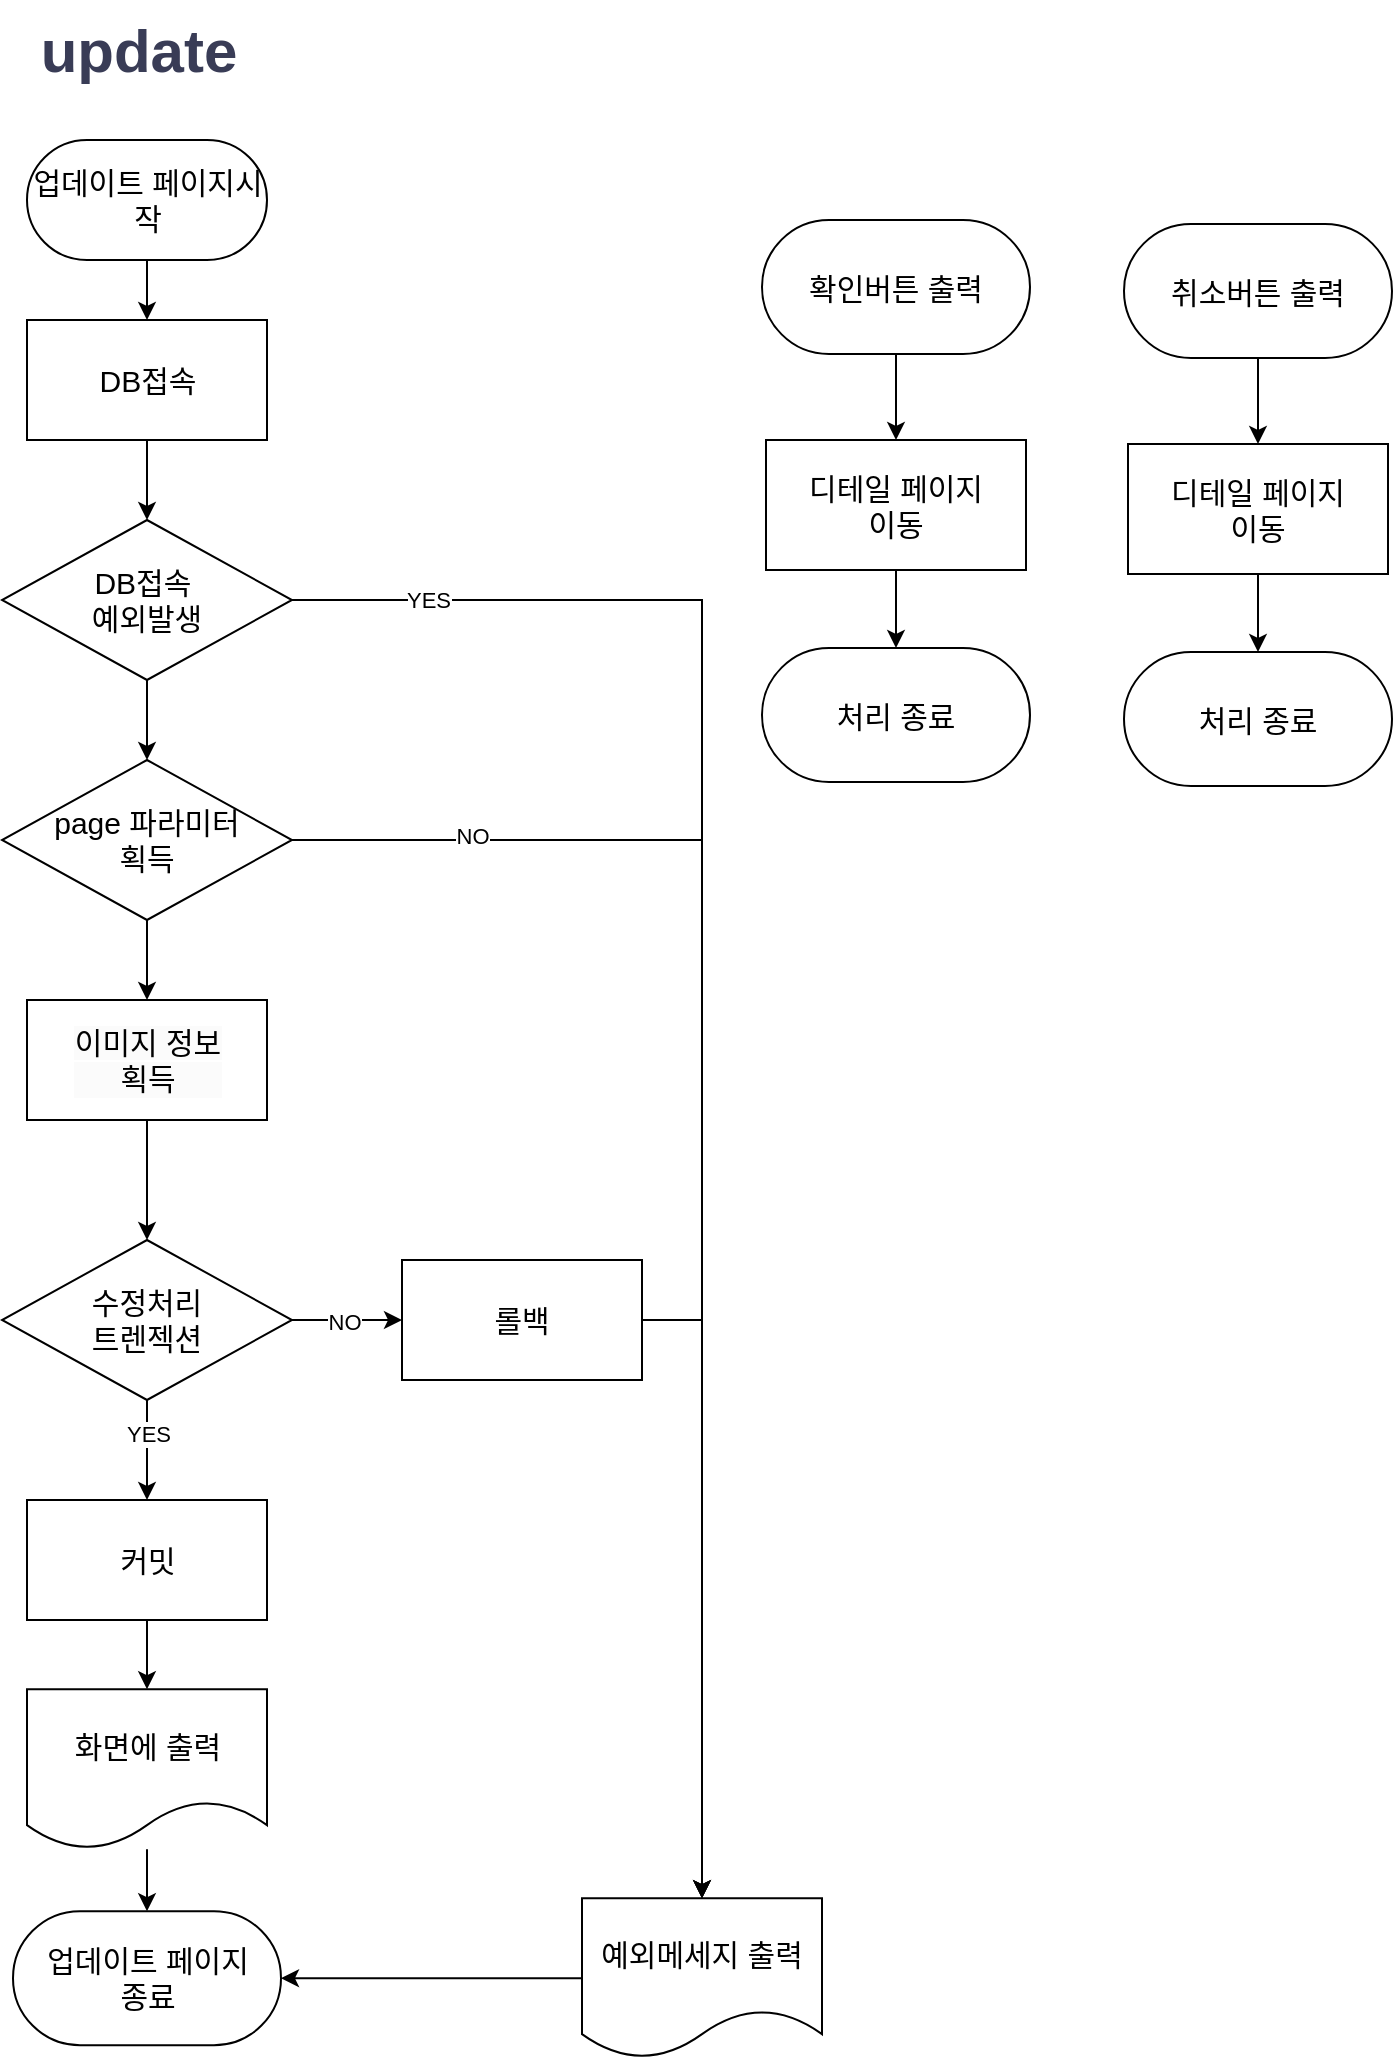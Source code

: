<mxfile version="24.2.5" type="device">
  <diagram id="7LknmR1CZk3xwWH3k-iy" name="update">
    <mxGraphModel dx="2745" dy="1477" grid="1" gridSize="10" guides="1" tooltips="1" connect="1" arrows="1" fold="1" page="1" pageScale="1" pageWidth="827" pageHeight="1169" math="0" shadow="0">
      <root>
        <mxCell id="0" />
        <mxCell id="1" parent="0" />
        <mxCell id="wWNvsDkIQnpcS4V695EI-1" value="update" style="text;html=1;align=center;verticalAlign=middle;resizable=0;points=[];autosize=1;strokeColor=none;fillColor=none;fontColor=#393C56;fontSize=30;fontStyle=1" parent="1" vertex="1">
          <mxGeometry x="118" y="10" width="120" height="50" as="geometry" />
        </mxCell>
        <mxCell id="wWNvsDkIQnpcS4V695EI-2" value="" style="edgeStyle=orthogonalEdgeStyle;rounded=0;orthogonalLoop=1;jettySize=auto;html=1;fontSize=15;entryX=0.5;entryY=0;entryDx=0;entryDy=0;" parent="1" source="wWNvsDkIQnpcS4V695EI-3" target="wWNvsDkIQnpcS4V695EI-4" edge="1">
          <mxGeometry relative="1" as="geometry" />
        </mxCell>
        <mxCell id="wWNvsDkIQnpcS4V695EI-3" value="업데이트 페이지시작" style="rounded=1;whiteSpace=wrap;html=1;arcSize=50;fontSize=15;" parent="1" vertex="1">
          <mxGeometry x="122.5" y="80" width="120" height="60" as="geometry" />
        </mxCell>
        <mxCell id="wWNvsDkIQnpcS4V695EI-94" value="" style="edgeStyle=orthogonalEdgeStyle;rounded=0;orthogonalLoop=1;jettySize=auto;html=1;" parent="1" source="wWNvsDkIQnpcS4V695EI-4" target="wWNvsDkIQnpcS4V695EI-7" edge="1">
          <mxGeometry relative="1" as="geometry" />
        </mxCell>
        <mxCell id="wWNvsDkIQnpcS4V695EI-4" value="DB접속" style="rounded=0;whiteSpace=wrap;html=1;fontSize=15;" parent="1" vertex="1">
          <mxGeometry x="122.5" y="170" width="120" height="60" as="geometry" />
        </mxCell>
        <mxCell id="wWNvsDkIQnpcS4V695EI-6" value="" style="edgeStyle=orthogonalEdgeStyle;rounded=0;orthogonalLoop=1;jettySize=auto;html=1;fontSize=15;" parent="1" source="wWNvsDkIQnpcS4V695EI-7" target="wWNvsDkIQnpcS4V695EI-11" edge="1">
          <mxGeometry relative="1" as="geometry" />
        </mxCell>
        <mxCell id="wWNvsDkIQnpcS4V695EI-28" value="YES" style="edgeLabel;html=1;align=center;verticalAlign=middle;resizable=0;points=[];" parent="wWNvsDkIQnpcS4V695EI-6" vertex="1" connectable="0">
          <mxGeometry x="-0.876" y="3" relative="1" as="geometry">
            <mxPoint x="15" y="3" as="offset" />
          </mxGeometry>
        </mxCell>
        <mxCell id="wWNvsDkIQnpcS4V695EI-101" value="" style="edgeStyle=orthogonalEdgeStyle;rounded=0;orthogonalLoop=1;jettySize=auto;html=1;" parent="1" source="wWNvsDkIQnpcS4V695EI-7" target="wWNvsDkIQnpcS4V695EI-97" edge="1">
          <mxGeometry relative="1" as="geometry" />
        </mxCell>
        <mxCell id="wWNvsDkIQnpcS4V695EI-7" value="DB접속&amp;nbsp;&lt;div&gt;예외발생&lt;/div&gt;" style="rhombus;whiteSpace=wrap;html=1;fontSize=15;" parent="1" vertex="1">
          <mxGeometry x="110" y="270" width="145" height="80" as="geometry" />
        </mxCell>
        <mxCell id="wWNvsDkIQnpcS4V695EI-112" value="" style="edgeStyle=orthogonalEdgeStyle;rounded=0;orthogonalLoop=1;jettySize=auto;html=1;" parent="1" source="wWNvsDkIQnpcS4V695EI-11" target="wWNvsDkIQnpcS4V695EI-18" edge="1">
          <mxGeometry relative="1" as="geometry" />
        </mxCell>
        <mxCell id="wWNvsDkIQnpcS4V695EI-11" value="예외메세지 출력" style="shape=document;whiteSpace=wrap;html=1;boundedLbl=1;fontSize=15;" parent="1" vertex="1">
          <mxGeometry x="400" y="959.09" width="120" height="80" as="geometry" />
        </mxCell>
        <mxCell id="wWNvsDkIQnpcS4V695EI-15" value="" style="edgeStyle=orthogonalEdgeStyle;rounded=0;orthogonalLoop=1;jettySize=auto;html=1;fontSize=15;" parent="1" source="wWNvsDkIQnpcS4V695EI-16" target="wWNvsDkIQnpcS4V695EI-18" edge="1">
          <mxGeometry relative="1" as="geometry" />
        </mxCell>
        <mxCell id="wWNvsDkIQnpcS4V695EI-16" value="화면에 출력" style="shape=document;whiteSpace=wrap;html=1;boundedLbl=1;fontSize=15;" parent="1" vertex="1">
          <mxGeometry x="122.5" y="854.59" width="120" height="80" as="geometry" />
        </mxCell>
        <mxCell id="wWNvsDkIQnpcS4V695EI-18" value="업데이트 페이지&lt;div style=&quot;font-size: 15px;&quot;&gt;종료&lt;/div&gt;" style="rounded=1;whiteSpace=wrap;html=1;arcSize=50;fontSize=15;fontFamily=Helvetica;horizontal=1;" parent="1" vertex="1">
          <mxGeometry x="115.5" y="965.59" width="134" height="67" as="geometry" />
        </mxCell>
        <mxCell id="wWNvsDkIQnpcS4V695EI-60" value="" style="edgeStyle=orthogonalEdgeStyle;rounded=0;orthogonalLoop=1;jettySize=auto;html=1;exitX=1;exitY=0.5;exitDx=0;exitDy=0;" parent="1" source="wWNvsDkIQnpcS4V695EI-50" edge="1">
          <mxGeometry relative="1" as="geometry">
            <mxPoint x="310" y="670" as="targetPoint" />
          </mxGeometry>
        </mxCell>
        <mxCell id="wWNvsDkIQnpcS4V695EI-61" value="NO" style="edgeLabel;html=1;align=center;verticalAlign=middle;resizable=0;points=[];" parent="wWNvsDkIQnpcS4V695EI-60" vertex="1" connectable="0">
          <mxGeometry x="-0.055" y="-1" relative="1" as="geometry">
            <mxPoint as="offset" />
          </mxGeometry>
        </mxCell>
        <mxCell id="BM9M9B0WIOoJNoCdmufv-13" value="" style="edgeStyle=orthogonalEdgeStyle;rounded=0;orthogonalLoop=1;jettySize=auto;html=1;" edge="1" parent="1" source="wWNvsDkIQnpcS4V695EI-50" target="BM9M9B0WIOoJNoCdmufv-11">
          <mxGeometry relative="1" as="geometry" />
        </mxCell>
        <mxCell id="BM9M9B0WIOoJNoCdmufv-14" value="YES" style="edgeLabel;html=1;align=center;verticalAlign=middle;resizable=0;points=[];" vertex="1" connectable="0" parent="BM9M9B0WIOoJNoCdmufv-13">
          <mxGeometry x="-0.337" relative="1" as="geometry">
            <mxPoint as="offset" />
          </mxGeometry>
        </mxCell>
        <mxCell id="wWNvsDkIQnpcS4V695EI-50" value="수정처리&lt;div&gt;트렌젝션&lt;/div&gt;" style="rhombus;whiteSpace=wrap;html=1;fontSize=15;" parent="1" vertex="1">
          <mxGeometry x="110" y="630" width="145" height="80" as="geometry" />
        </mxCell>
        <mxCell id="wWNvsDkIQnpcS4V695EI-67" value="" style="edgeStyle=orthogonalEdgeStyle;rounded=0;orthogonalLoop=1;jettySize=auto;html=1;fontColor=#393C56;" parent="1" source="wWNvsDkIQnpcS4V695EI-68" target="wWNvsDkIQnpcS4V695EI-70" edge="1">
          <mxGeometry relative="1" as="geometry" />
        </mxCell>
        <mxCell id="wWNvsDkIQnpcS4V695EI-68" value="확인버튼 출력" style="rounded=1;whiteSpace=wrap;html=1;arcSize=50;fontSize=15;fontFamily=Helvetica;horizontal=1;" parent="1" vertex="1">
          <mxGeometry x="490" y="120" width="134" height="67" as="geometry" />
        </mxCell>
        <mxCell id="wWNvsDkIQnpcS4V695EI-69" value="" style="edgeStyle=orthogonalEdgeStyle;rounded=0;orthogonalLoop=1;jettySize=auto;html=1;fontColor=#393C56;" parent="1" source="wWNvsDkIQnpcS4V695EI-70" target="wWNvsDkIQnpcS4V695EI-71" edge="1">
          <mxGeometry relative="1" as="geometry" />
        </mxCell>
        <mxCell id="wWNvsDkIQnpcS4V695EI-70" value="디테일 페이지&lt;div&gt;이동&lt;/div&gt;" style="rounded=0;whiteSpace=wrap;html=1;fontSize=15;" parent="1" vertex="1">
          <mxGeometry x="492" y="230" width="130" height="65" as="geometry" />
        </mxCell>
        <mxCell id="wWNvsDkIQnpcS4V695EI-71" value="&lt;span style=&quot;background-color: initial;&quot;&gt;처리 종료&lt;/span&gt;" style="rounded=1;whiteSpace=wrap;html=1;arcSize=50;fontSize=15;fontFamily=Helvetica;horizontal=1;" parent="1" vertex="1">
          <mxGeometry x="490" y="334" width="134" height="67" as="geometry" />
        </mxCell>
        <mxCell id="wWNvsDkIQnpcS4V695EI-72" value="" style="edgeStyle=orthogonalEdgeStyle;rounded=0;orthogonalLoop=1;jettySize=auto;html=1;fontColor=#393C56;" parent="1" source="wWNvsDkIQnpcS4V695EI-73" target="wWNvsDkIQnpcS4V695EI-75" edge="1">
          <mxGeometry relative="1" as="geometry" />
        </mxCell>
        <mxCell id="wWNvsDkIQnpcS4V695EI-73" value="취소버튼 출력" style="rounded=1;whiteSpace=wrap;html=1;arcSize=50;fontSize=15;fontFamily=Helvetica;horizontal=1;" parent="1" vertex="1">
          <mxGeometry x="671" y="122" width="134" height="67" as="geometry" />
        </mxCell>
        <mxCell id="wWNvsDkIQnpcS4V695EI-74" value="" style="edgeStyle=orthogonalEdgeStyle;rounded=0;orthogonalLoop=1;jettySize=auto;html=1;fontColor=#393C56;" parent="1" source="wWNvsDkIQnpcS4V695EI-75" target="wWNvsDkIQnpcS4V695EI-76" edge="1">
          <mxGeometry relative="1" as="geometry" />
        </mxCell>
        <mxCell id="wWNvsDkIQnpcS4V695EI-75" value="디테일 페이지&lt;div&gt;이동&lt;/div&gt;" style="rounded=0;whiteSpace=wrap;html=1;fontSize=15;" parent="1" vertex="1">
          <mxGeometry x="673" y="232" width="130" height="65" as="geometry" />
        </mxCell>
        <mxCell id="wWNvsDkIQnpcS4V695EI-76" value="&lt;span style=&quot;background-color: initial;&quot;&gt;처리 종료&lt;/span&gt;" style="rounded=1;whiteSpace=wrap;html=1;arcSize=50;fontSize=15;fontFamily=Helvetica;horizontal=1;" parent="1" vertex="1">
          <mxGeometry x="671" y="336" width="134" height="67" as="geometry" />
        </mxCell>
        <mxCell id="wWNvsDkIQnpcS4V695EI-111" value="" style="edgeStyle=orthogonalEdgeStyle;rounded=0;orthogonalLoop=1;jettySize=auto;html=1;" parent="1" source="wWNvsDkIQnpcS4V695EI-97" target="wWNvsDkIQnpcS4V695EI-11" edge="1">
          <mxGeometry relative="1" as="geometry" />
        </mxCell>
        <mxCell id="wWNvsDkIQnpcS4V695EI-113" value="NO" style="edgeLabel;html=1;align=center;verticalAlign=middle;resizable=0;points=[];" parent="wWNvsDkIQnpcS4V695EI-111" vertex="1" connectable="0">
          <mxGeometry x="-0.755" y="2" relative="1" as="geometry">
            <mxPoint as="offset" />
          </mxGeometry>
        </mxCell>
        <mxCell id="BM9M9B0WIOoJNoCdmufv-8" value="" style="edgeStyle=orthogonalEdgeStyle;rounded=0;orthogonalLoop=1;jettySize=auto;html=1;" edge="1" parent="1" source="wWNvsDkIQnpcS4V695EI-97" target="BM9M9B0WIOoJNoCdmufv-5">
          <mxGeometry relative="1" as="geometry" />
        </mxCell>
        <mxCell id="wWNvsDkIQnpcS4V695EI-97" value="page 파라미터&lt;div&gt;획득&lt;/div&gt;" style="rhombus;whiteSpace=wrap;html=1;fontSize=15;" parent="1" vertex="1">
          <mxGeometry x="110" y="390" width="145" height="80" as="geometry" />
        </mxCell>
        <mxCell id="BM9M9B0WIOoJNoCdmufv-1" value="" style="endArrow=classic;html=1;rounded=0;exitX=1;exitY=0.5;exitDx=0;exitDy=0;entryX=0.5;entryY=0;entryDx=0;entryDy=0;" edge="1" parent="1" target="wWNvsDkIQnpcS4V695EI-11">
          <mxGeometry width="50" height="50" relative="1" as="geometry">
            <mxPoint x="410" y="670" as="sourcePoint" />
            <mxPoint x="440" y="760" as="targetPoint" />
            <Array as="points">
              <mxPoint x="460" y="670" />
            </Array>
          </mxGeometry>
        </mxCell>
        <mxCell id="BM9M9B0WIOoJNoCdmufv-9" value="" style="edgeStyle=orthogonalEdgeStyle;rounded=0;orthogonalLoop=1;jettySize=auto;html=1;" edge="1" parent="1" source="BM9M9B0WIOoJNoCdmufv-5" target="wWNvsDkIQnpcS4V695EI-50">
          <mxGeometry relative="1" as="geometry" />
        </mxCell>
        <mxCell id="BM9M9B0WIOoJNoCdmufv-5" value="&lt;span style=&quot;forced-color-adjust: none; color: rgb(0, 0, 0); font-family: Helvetica; font-style: normal; font-variant-ligatures: normal; font-variant-caps: normal; font-weight: 400; letter-spacing: normal; orphans: 2; text-align: center; text-indent: 0px; text-transform: none; widows: 2; word-spacing: 0px; -webkit-text-stroke-width: 0px; white-space: normal; text-decoration-thickness: initial; text-decoration-style: initial; text-decoration-color: initial; font-size: 15px; background-color: rgb(251, 251, 251); float: none; display: inline !important;&quot;&gt;이미지 정보&lt;/span&gt;&lt;div style=&quot;forced-color-adjust: none; color: rgb(0, 0, 0); font-family: Helvetica; font-style: normal; font-variant-ligatures: normal; font-variant-caps: normal; font-weight: 400; letter-spacing: normal; orphans: 2; text-align: center; text-indent: 0px; text-transform: none; widows: 2; word-spacing: 0px; -webkit-text-stroke-width: 0px; white-space: normal; text-decoration-thickness: initial; text-decoration-style: initial; text-decoration-color: initial; font-size: 15px; background-color: rgb(251, 251, 251);&quot;&gt;획득&lt;/div&gt;" style="rounded=0;whiteSpace=wrap;html=1;verticalAlign=middle;" vertex="1" parent="1">
          <mxGeometry x="122.5" y="510" width="120" height="60" as="geometry" />
        </mxCell>
        <mxCell id="BM9M9B0WIOoJNoCdmufv-10" value="&lt;span style=&quot;font-size: 15px;&quot;&gt;롤백&lt;/span&gt;" style="rounded=0;whiteSpace=wrap;html=1;" vertex="1" parent="1">
          <mxGeometry x="310" y="640" width="120" height="60" as="geometry" />
        </mxCell>
        <mxCell id="BM9M9B0WIOoJNoCdmufv-12" value="" style="edgeStyle=orthogonalEdgeStyle;rounded=0;orthogonalLoop=1;jettySize=auto;html=1;" edge="1" parent="1" source="BM9M9B0WIOoJNoCdmufv-11" target="wWNvsDkIQnpcS4V695EI-16">
          <mxGeometry relative="1" as="geometry" />
        </mxCell>
        <mxCell id="BM9M9B0WIOoJNoCdmufv-11" value="&lt;span style=&quot;font-size: 15px;&quot;&gt;커밋&lt;/span&gt;" style="rounded=0;whiteSpace=wrap;html=1;" vertex="1" parent="1">
          <mxGeometry x="122.5" y="760" width="120" height="60" as="geometry" />
        </mxCell>
      </root>
    </mxGraphModel>
  </diagram>
</mxfile>
